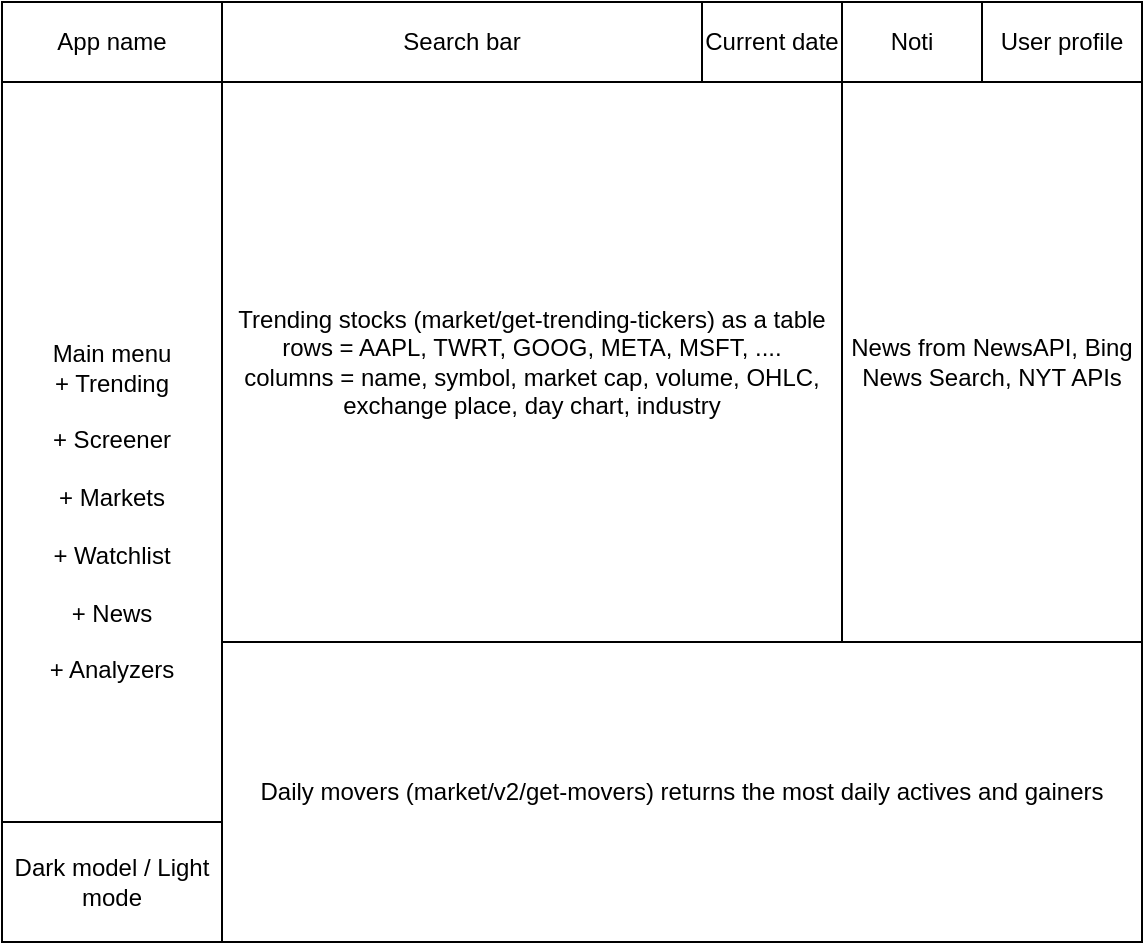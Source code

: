 <mxfile version="17.4.0" type="device"><diagram id="jDylrolLCBD0PKJMMbnR" name="Page-1"><mxGraphModel dx="1188" dy="702" grid="1" gridSize="10" guides="1" tooltips="1" connect="1" arrows="1" fold="1" page="1" pageScale="1" pageWidth="827" pageHeight="1169" math="0" shadow="0"><root><mxCell id="0"/><mxCell id="1" parent="0"/><mxCell id="GjXPvdEetpG3Vb45JE8Q-1" value="" style="rounded=0;whiteSpace=wrap;html=1;" vertex="1" parent="1"><mxGeometry x="120" y="180" width="570" height="470" as="geometry"/></mxCell><mxCell id="GjXPvdEetpG3Vb45JE8Q-2" value="App name" style="rounded=0;whiteSpace=wrap;html=1;" vertex="1" parent="1"><mxGeometry x="120" y="180" width="110" height="40" as="geometry"/></mxCell><mxCell id="GjXPvdEetpG3Vb45JE8Q-3" value="Main menu&lt;br&gt;+ Trending&lt;br&gt;&lt;br&gt;+ Screener&lt;br&gt;&lt;br&gt;+ Markets&lt;br&gt;&lt;br&gt;+ Watchlist&lt;br&gt;&lt;br&gt;+ News&lt;br&gt;&lt;br&gt;+ Analyzers" style="rounded=0;whiteSpace=wrap;html=1;" vertex="1" parent="1"><mxGeometry x="120" y="220" width="110" height="430" as="geometry"/></mxCell><mxCell id="GjXPvdEetpG3Vb45JE8Q-4" value="Dark model / Light mode" style="rounded=0;whiteSpace=wrap;html=1;" vertex="1" parent="1"><mxGeometry x="120" y="590" width="110" height="60" as="geometry"/></mxCell><mxCell id="GjXPvdEetpG3Vb45JE8Q-5" value="Search bar" style="rounded=0;whiteSpace=wrap;html=1;" vertex="1" parent="1"><mxGeometry x="230" y="180" width="240" height="40" as="geometry"/></mxCell><mxCell id="GjXPvdEetpG3Vb45JE8Q-6" value="Current date" style="rounded=0;whiteSpace=wrap;html=1;" vertex="1" parent="1"><mxGeometry x="470" y="180" width="70" height="40" as="geometry"/></mxCell><mxCell id="GjXPvdEetpG3Vb45JE8Q-7" value="Noti" style="rounded=0;whiteSpace=wrap;html=1;" vertex="1" parent="1"><mxGeometry x="540" y="180" width="70" height="40" as="geometry"/></mxCell><mxCell id="GjXPvdEetpG3Vb45JE8Q-9" value="User profile" style="rounded=0;whiteSpace=wrap;html=1;" vertex="1" parent="1"><mxGeometry x="610" y="180" width="80" height="40" as="geometry"/></mxCell><mxCell id="GjXPvdEetpG3Vb45JE8Q-10" value="Trending stocks (market/get-trending-tickers) as a table&lt;br&gt;rows = AAPL, TWRT, GOOG, META, MSFT, ....&lt;br&gt;columns = name, symbol, market cap, volume, OHLC, exchange place, day chart, industry" style="rounded=0;whiteSpace=wrap;html=1;" vertex="1" parent="1"><mxGeometry x="230" y="220" width="310" height="280" as="geometry"/></mxCell><mxCell id="GjXPvdEetpG3Vb45JE8Q-11" value="News from NewsAPI, Bing News Search, NYT APIs" style="rounded=0;whiteSpace=wrap;html=1;" vertex="1" parent="1"><mxGeometry x="540" y="220" width="150" height="280" as="geometry"/></mxCell><mxCell id="GjXPvdEetpG3Vb45JE8Q-12" value="Daily movers (market/v2/get-movers) returns the most daily actives and gainers" style="rounded=0;whiteSpace=wrap;html=1;" vertex="1" parent="1"><mxGeometry x="230" y="500" width="460" height="150" as="geometry"/></mxCell></root></mxGraphModel></diagram></mxfile>